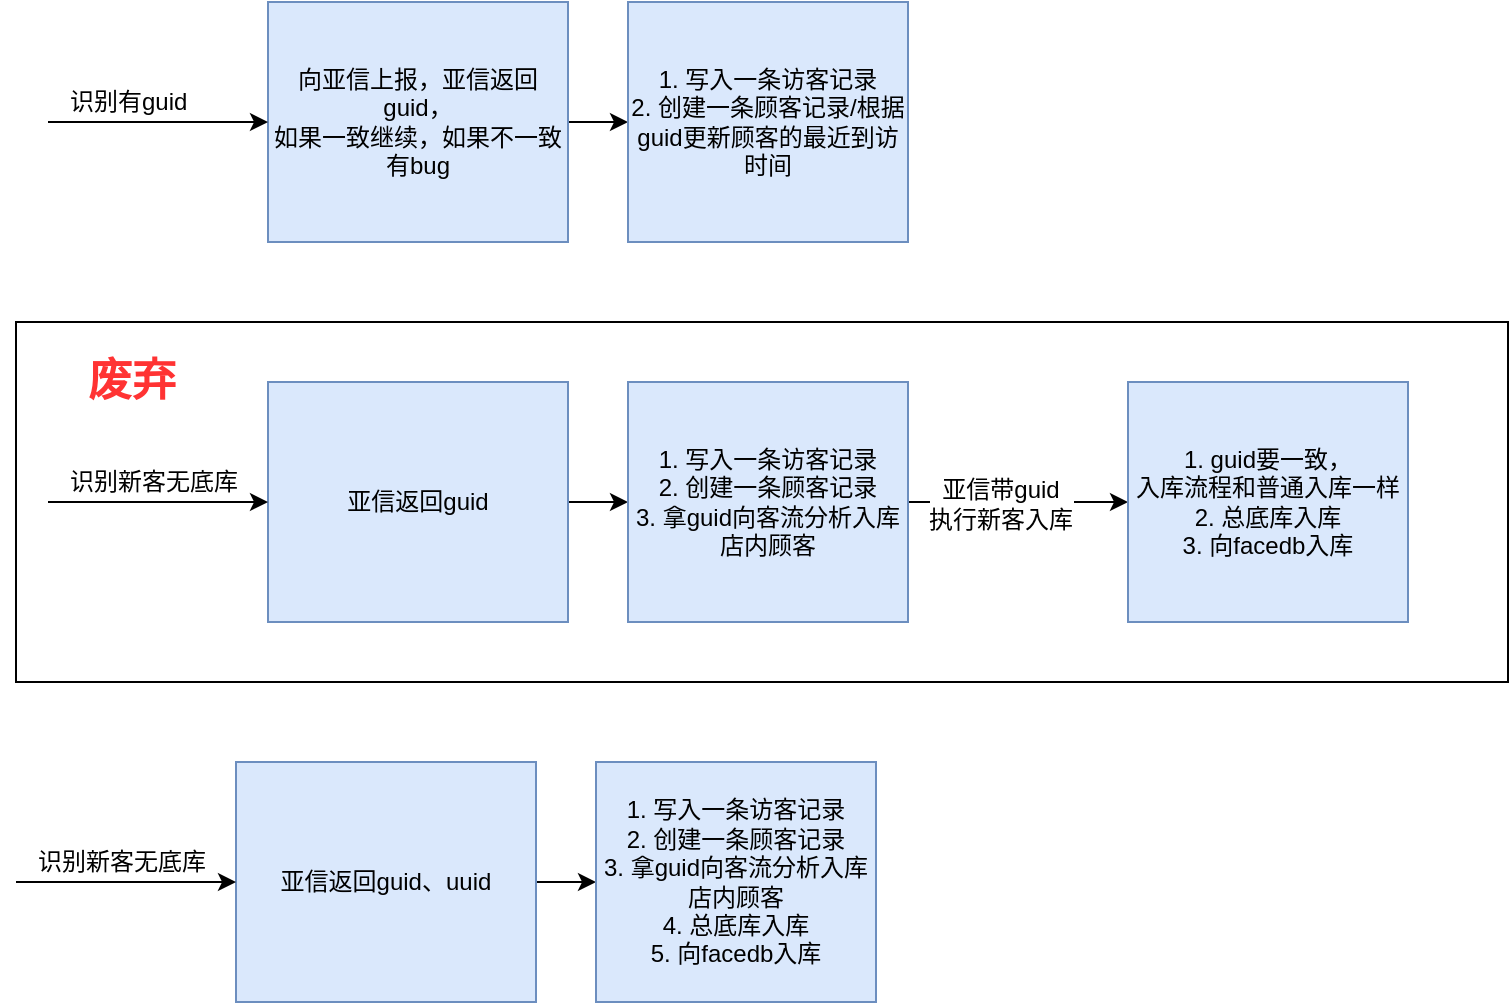 <mxfile version="11.1.4" type="github"><diagram id="SYr0onFX-2fQFsM8DWc0" name="Page-1"><mxGraphModel dx="784" dy="519" grid="1" gridSize="10" guides="1" tooltips="1" connect="1" arrows="1" fold="1" page="1" pageScale="1" pageWidth="827" pageHeight="1169" math="0" shadow="0"><root><mxCell id="0"/><mxCell id="1" parent="0"/><mxCell id="_wfOXuIaa3IibjRnDelZ-23" value="" style="rounded=0;whiteSpace=wrap;html=1;align=left;" vertex="1" parent="1"><mxGeometry x="54" y="180" width="746" height="180" as="geometry"/></mxCell><mxCell id="_wfOXuIaa3IibjRnDelZ-5" style="edgeStyle=orthogonalEdgeStyle;rounded=0;orthogonalLoop=1;jettySize=auto;html=1;entryX=0;entryY=0.5;entryDx=0;entryDy=0;" edge="1" parent="1" source="_wfOXuIaa3IibjRnDelZ-1" target="_wfOXuIaa3IibjRnDelZ-4"><mxGeometry relative="1" as="geometry"/></mxCell><mxCell id="_wfOXuIaa3IibjRnDelZ-1" value="向亚信上报，亚信返回guid，&lt;br&gt;如果一致继续，如果不一致有bug" style="rounded=0;whiteSpace=wrap;html=1;fillColor=#dae8fc;strokeColor=#6c8ebf;" vertex="1" parent="1"><mxGeometry x="180" y="20" width="150" height="120" as="geometry"/></mxCell><mxCell id="_wfOXuIaa3IibjRnDelZ-2" value="" style="endArrow=classic;html=1;entryX=0;entryY=0.5;entryDx=0;entryDy=0;" edge="1" parent="1" target="_wfOXuIaa3IibjRnDelZ-1"><mxGeometry width="50" height="50" relative="1" as="geometry"><mxPoint x="70" y="80" as="sourcePoint"/><mxPoint x="230" y="140" as="targetPoint"/></mxGeometry></mxCell><mxCell id="_wfOXuIaa3IibjRnDelZ-3" value="识别有guid" style="text;html=1;resizable=0;points=[];autosize=1;align=left;verticalAlign=top;spacingTop=-4;" vertex="1" parent="1"><mxGeometry x="79" y="60" width="70" height="20" as="geometry"/></mxCell><mxCell id="_wfOXuIaa3IibjRnDelZ-4" value="1. 写入一条访客记录&lt;br&gt;2. 创建一条顾客记录/根据guid更新顾客的最近到访时间" style="rounded=0;whiteSpace=wrap;html=1;fillColor=#dae8fc;strokeColor=#6c8ebf;" vertex="1" parent="1"><mxGeometry x="360" y="20" width="140" height="120" as="geometry"/></mxCell><mxCell id="_wfOXuIaa3IibjRnDelZ-7" style="edgeStyle=orthogonalEdgeStyle;rounded=0;orthogonalLoop=1;jettySize=auto;html=1;entryX=0;entryY=0.5;entryDx=0;entryDy=0;" edge="1" source="_wfOXuIaa3IibjRnDelZ-8" target="_wfOXuIaa3IibjRnDelZ-11" parent="1"><mxGeometry relative="1" as="geometry"/></mxCell><mxCell id="_wfOXuIaa3IibjRnDelZ-8" value="亚信返回guid" style="rounded=0;whiteSpace=wrap;html=1;fillColor=#dae8fc;strokeColor=#6c8ebf;" vertex="1" parent="1"><mxGeometry x="180" y="210" width="150" height="120" as="geometry"/></mxCell><mxCell id="_wfOXuIaa3IibjRnDelZ-9" value="" style="endArrow=classic;html=1;entryX=0;entryY=0.5;entryDx=0;entryDy=0;" edge="1" target="_wfOXuIaa3IibjRnDelZ-8" parent="1"><mxGeometry width="50" height="50" relative="1" as="geometry"><mxPoint x="70" y="270" as="sourcePoint"/><mxPoint x="230" y="330" as="targetPoint"/></mxGeometry></mxCell><mxCell id="_wfOXuIaa3IibjRnDelZ-10" value="识别新客无底库" style="text;html=1;resizable=0;points=[];autosize=1;align=left;verticalAlign=top;spacingTop=-4;" vertex="1" parent="1"><mxGeometry x="79" y="250" width="100" height="20" as="geometry"/></mxCell><mxCell id="_wfOXuIaa3IibjRnDelZ-13" style="edgeStyle=orthogonalEdgeStyle;rounded=0;orthogonalLoop=1;jettySize=auto;html=1;entryX=0;entryY=0.5;entryDx=0;entryDy=0;" edge="1" parent="1" source="_wfOXuIaa3IibjRnDelZ-11" target="_wfOXuIaa3IibjRnDelZ-12"><mxGeometry relative="1" as="geometry"/></mxCell><mxCell id="_wfOXuIaa3IibjRnDelZ-14" value="亚信带guid&lt;br&gt;执行新客入库" style="text;html=1;resizable=0;points=[];align=center;verticalAlign=middle;labelBackgroundColor=#ffffff;" vertex="1" connectable="0" parent="_wfOXuIaa3IibjRnDelZ-13"><mxGeometry x="-0.16" y="-1" relative="1" as="geometry"><mxPoint as="offset"/></mxGeometry></mxCell><mxCell id="_wfOXuIaa3IibjRnDelZ-11" value="1. 写入一条访客记录&lt;br&gt;2. 创建一条顾客记录&lt;br&gt;3. 拿guid向客流分析入库店内顾客" style="rounded=0;whiteSpace=wrap;html=1;fillColor=#dae8fc;strokeColor=#6c8ebf;" vertex="1" parent="1"><mxGeometry x="360" y="210" width="140" height="120" as="geometry"/></mxCell><mxCell id="_wfOXuIaa3IibjRnDelZ-12" value="1. guid要一致，&lt;br&gt;入库流程和普通入库一样&lt;br&gt;2. 总底库入库&lt;br&gt;3. 向facedb入库" style="rounded=0;whiteSpace=wrap;html=1;fillColor=#dae8fc;strokeColor=#6c8ebf;" vertex="1" parent="1"><mxGeometry x="610" y="210" width="140" height="120" as="geometry"/></mxCell><mxCell id="_wfOXuIaa3IibjRnDelZ-15" style="edgeStyle=orthogonalEdgeStyle;rounded=0;orthogonalLoop=1;jettySize=auto;html=1;entryX=0;entryY=0.5;entryDx=0;entryDy=0;" edge="1" source="_wfOXuIaa3IibjRnDelZ-16" target="_wfOXuIaa3IibjRnDelZ-21" parent="1"><mxGeometry relative="1" as="geometry"/></mxCell><mxCell id="_wfOXuIaa3IibjRnDelZ-16" value="亚信返回guid、uuid" style="rounded=0;whiteSpace=wrap;html=1;fillColor=#dae8fc;strokeColor=#6c8ebf;" vertex="1" parent="1"><mxGeometry x="164" y="400" width="150" height="120" as="geometry"/></mxCell><mxCell id="_wfOXuIaa3IibjRnDelZ-17" value="" style="endArrow=classic;html=1;entryX=0;entryY=0.5;entryDx=0;entryDy=0;" edge="1" target="_wfOXuIaa3IibjRnDelZ-16" parent="1"><mxGeometry width="50" height="50" relative="1" as="geometry"><mxPoint x="54" y="460" as="sourcePoint"/><mxPoint x="214" y="520" as="targetPoint"/></mxGeometry></mxCell><mxCell id="_wfOXuIaa3IibjRnDelZ-18" value="识别新客无底库" style="text;html=1;resizable=0;points=[];autosize=1;align=left;verticalAlign=top;spacingTop=-4;" vertex="1" parent="1"><mxGeometry x="63" y="440" width="100" height="20" as="geometry"/></mxCell><mxCell id="_wfOXuIaa3IibjRnDelZ-21" value="1. 写入一条访客记录&lt;br&gt;2. 创建一条顾客记录&lt;br&gt;3. 拿guid向客流分析入库店内顾客&lt;br&gt;4. 总底库入库&lt;br&gt;5. 向facedb入库" style="rounded=0;whiteSpace=wrap;html=1;fillColor=#dae8fc;strokeColor=#6c8ebf;" vertex="1" parent="1"><mxGeometry x="344" y="400" width="140" height="120" as="geometry"/></mxCell><mxCell id="_wfOXuIaa3IibjRnDelZ-24" value="&lt;font color=&quot;#ff3333&quot; size=&quot;1&quot;&gt;&lt;b style=&quot;font-size: 22px&quot;&gt;废弃&lt;/b&gt;&lt;/font&gt;" style="text;html=1;strokeColor=none;fillColor=none;align=center;verticalAlign=middle;whiteSpace=wrap;rounded=0;" vertex="1" parent="1"><mxGeometry x="74" y="200" width="76" height="20" as="geometry"/></mxCell></root></mxGraphModel></diagram></mxfile>